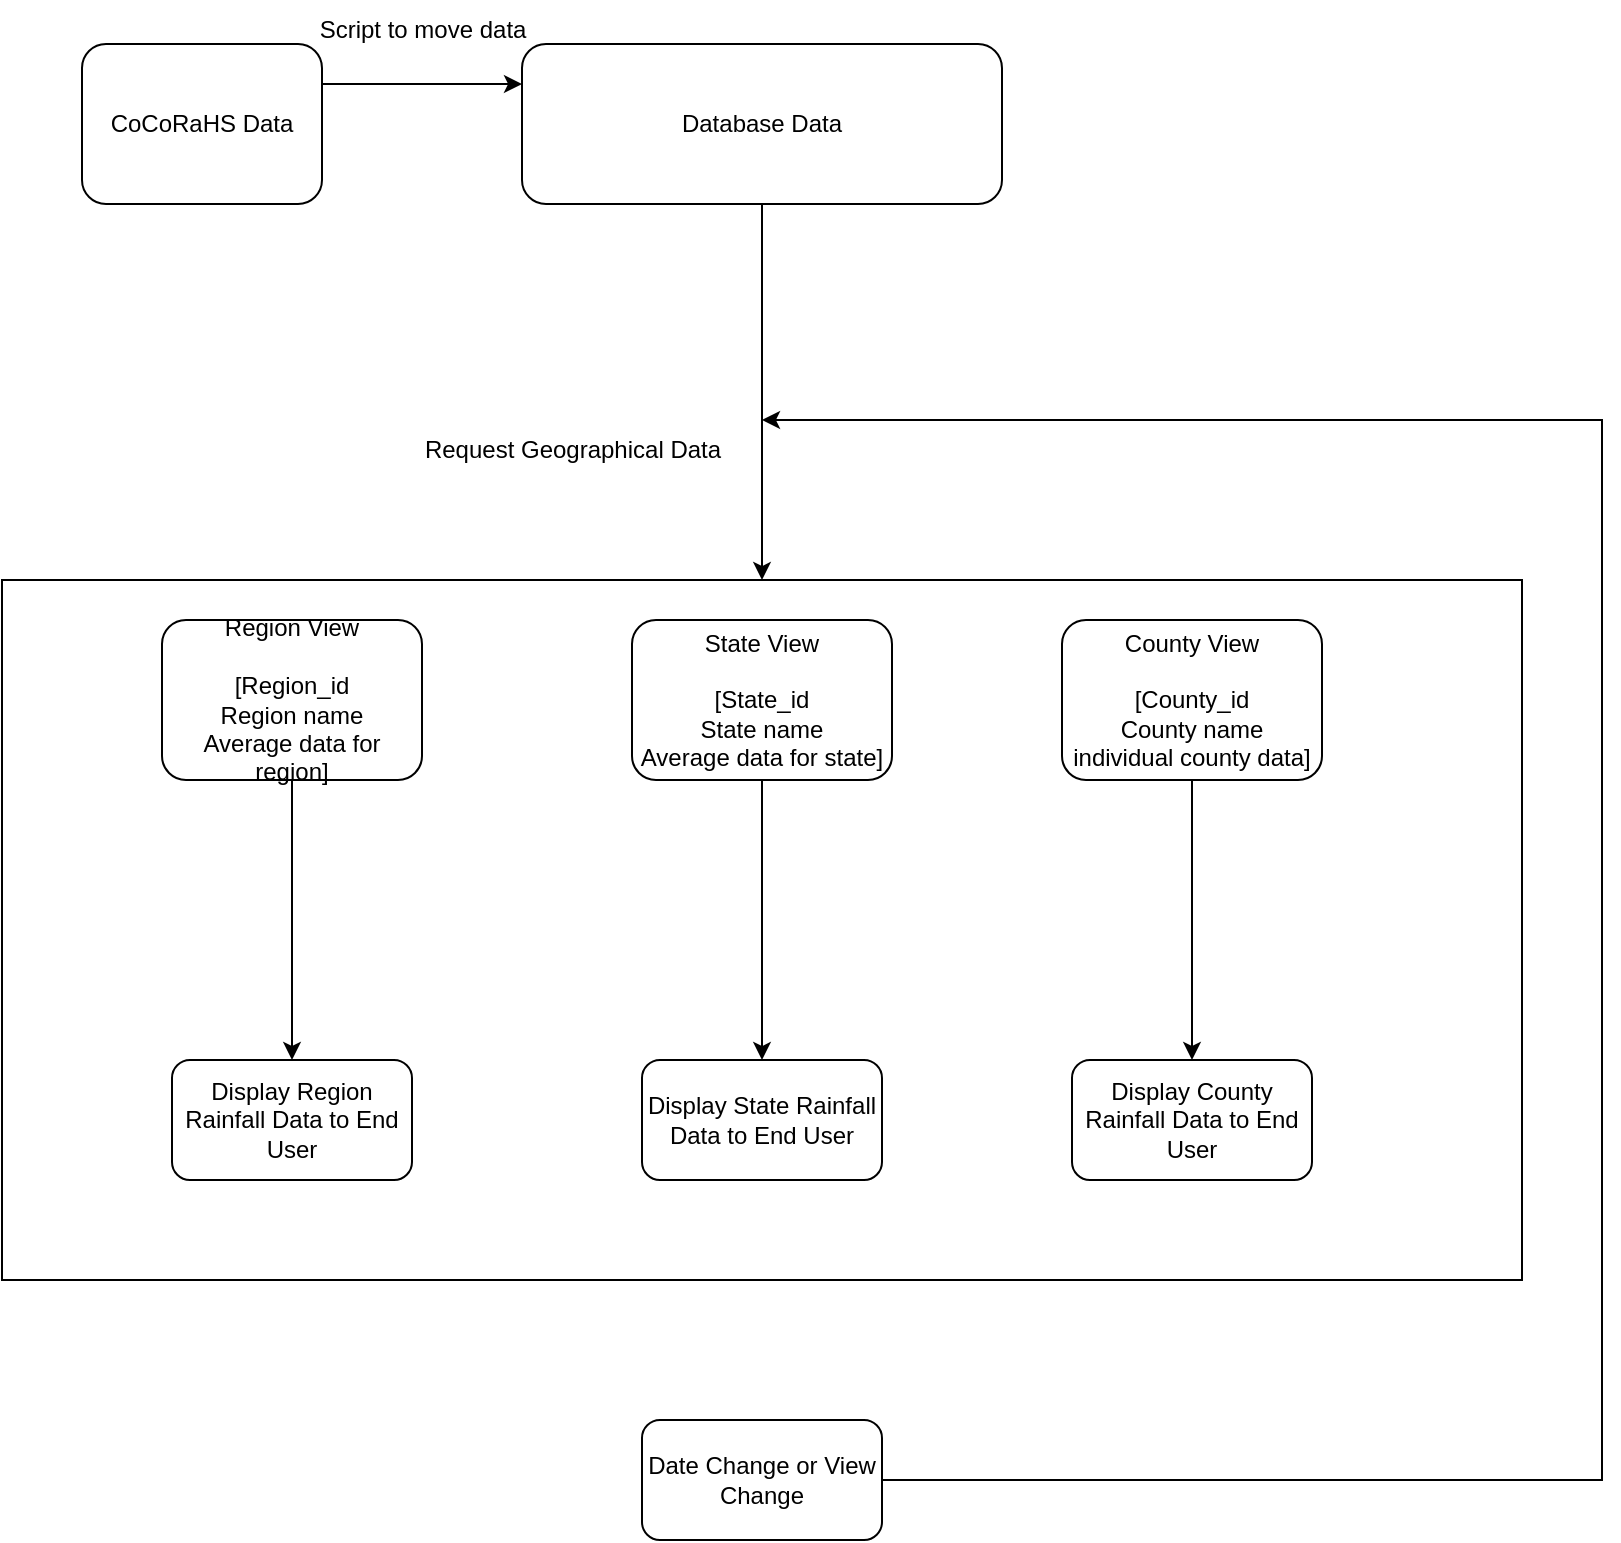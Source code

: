 <mxfile version="24.7.17">
  <diagram name="Page-1" id="Eka1PPKyu_ZjgxXCbcUU">
    <mxGraphModel dx="2681" dy="1859" grid="1" gridSize="10" guides="1" tooltips="1" connect="1" arrows="1" fold="1" page="1" pageScale="1" pageWidth="850" pageHeight="1100" math="0" shadow="0">
      <root>
        <mxCell id="0" />
        <mxCell id="1" parent="0" />
        <mxCell id="fEmxXx-BURREVS9Ziwy8-1" value="Database Data" style="rounded=1;whiteSpace=wrap;html=1;" vertex="1" parent="1">
          <mxGeometry x="140" y="-48" width="240" height="80" as="geometry" />
        </mxCell>
        <mxCell id="fEmxXx-BURREVS9Ziwy8-2" value="CoCoRaHS Data" style="rounded=1;whiteSpace=wrap;html=1;" vertex="1" parent="1">
          <mxGeometry x="-80" y="-48" width="120" height="80" as="geometry" />
        </mxCell>
        <mxCell id="fEmxXx-BURREVS9Ziwy8-7" value="" style="edgeStyle=none;orthogonalLoop=1;jettySize=auto;html=1;rounded=0;entryX=0;entryY=0.25;entryDx=0;entryDy=0;exitX=1;exitY=0.25;exitDx=0;exitDy=0;" edge="1" parent="1" source="fEmxXx-BURREVS9Ziwy8-2" target="fEmxXx-BURREVS9Ziwy8-1">
          <mxGeometry width="100" relative="1" as="geometry">
            <mxPoint x="10" y="-8" as="sourcePoint" />
            <mxPoint x="110" y="-8" as="targetPoint" />
            <Array as="points" />
          </mxGeometry>
        </mxCell>
        <mxCell id="fEmxXx-BURREVS9Ziwy8-8" value="Script to move data" style="text;html=1;align=center;verticalAlign=middle;resizable=0;points=[];autosize=1;strokeColor=none;fillColor=none;" vertex="1" parent="1">
          <mxGeometry x="30" y="-70" width="120" height="30" as="geometry" />
        </mxCell>
        <mxCell id="fEmxXx-BURREVS9Ziwy8-10" value="Request Geographical Data" style="text;html=1;align=center;verticalAlign=middle;resizable=0;points=[];autosize=1;strokeColor=none;fillColor=none;rotation=0;" vertex="1" parent="1">
          <mxGeometry x="80" y="140" width="170" height="30" as="geometry" />
        </mxCell>
        <mxCell id="fEmxXx-BURREVS9Ziwy8-22" value="Date Change or View Change" style="rounded=1;whiteSpace=wrap;html=1;" vertex="1" parent="1">
          <mxGeometry x="200" y="640" width="120" height="60" as="geometry" />
        </mxCell>
        <mxCell id="fEmxXx-BURREVS9Ziwy8-23" value="" style="edgeStyle=none;orthogonalLoop=1;jettySize=auto;html=1;rounded=0;exitX=1;exitY=0.5;exitDx=0;exitDy=0;" edge="1" parent="1" source="fEmxXx-BURREVS9Ziwy8-22">
          <mxGeometry width="100" relative="1" as="geometry">
            <mxPoint x="470" y="610" as="sourcePoint" />
            <mxPoint x="260" y="140" as="targetPoint" />
            <Array as="points">
              <mxPoint x="680" y="670" />
              <mxPoint x="680" y="140" />
            </Array>
          </mxGeometry>
        </mxCell>
        <mxCell id="fEmxXx-BURREVS9Ziwy8-24" value="" style="rounded=0;whiteSpace=wrap;html=1;" vertex="1" parent="1">
          <mxGeometry x="-120" y="220" width="760" height="350" as="geometry" />
        </mxCell>
        <mxCell id="fEmxXx-BURREVS9Ziwy8-26" value="Region View&lt;div&gt;&lt;br&gt;&lt;/div&gt;&lt;div&gt;[Region_id&lt;/div&gt;&lt;div&gt;Region name&lt;/div&gt;&lt;div&gt;&lt;span style=&quot;background-color: initial;&quot;&gt;Average data for region]&lt;/span&gt;&lt;/div&gt;" style="rounded=1;whiteSpace=wrap;html=1;" vertex="1" parent="1">
          <mxGeometry x="-40" y="240" width="130" height="80" as="geometry" />
        </mxCell>
        <mxCell id="fEmxXx-BURREVS9Ziwy8-27" value="State View&lt;div&gt;&lt;br&gt;&lt;/div&gt;&lt;div&gt;[State_id&lt;/div&gt;&lt;div&gt;State name&lt;/div&gt;&lt;div&gt;Average data for state]&lt;/div&gt;" style="rounded=1;whiteSpace=wrap;html=1;" vertex="1" parent="1">
          <mxGeometry x="195" y="240" width="130" height="80" as="geometry" />
        </mxCell>
        <mxCell id="fEmxXx-BURREVS9Ziwy8-28" value="County View&lt;div&gt;&lt;br&gt;&lt;/div&gt;&lt;div&gt;[County_id&lt;/div&gt;&lt;div&gt;County name&lt;/div&gt;&lt;div&gt;individual county data]&lt;/div&gt;" style="rounded=1;whiteSpace=wrap;html=1;" vertex="1" parent="1">
          <mxGeometry x="410" y="240" width="130" height="80" as="geometry" />
        </mxCell>
        <mxCell id="fEmxXx-BURREVS9Ziwy8-29" value="Display Region Rainfall Data to End User" style="rounded=1;whiteSpace=wrap;html=1;" vertex="1" parent="1">
          <mxGeometry x="-35" y="460" width="120" height="60" as="geometry" />
        </mxCell>
        <mxCell id="fEmxXx-BURREVS9Ziwy8-30" value="" style="edgeStyle=none;orthogonalLoop=1;jettySize=auto;html=1;rounded=0;exitX=0.5;exitY=1;exitDx=0;exitDy=0;entryX=0.5;entryY=0;entryDx=0;entryDy=0;" edge="1" parent="1" source="fEmxXx-BURREVS9Ziwy8-26" target="fEmxXx-BURREVS9Ziwy8-29">
          <mxGeometry width="100" relative="1" as="geometry">
            <mxPoint x="-10" y="360" as="sourcePoint" />
            <mxPoint x="30" y="430" as="targetPoint" />
            <Array as="points" />
          </mxGeometry>
        </mxCell>
        <mxCell id="fEmxXx-BURREVS9Ziwy8-31" value="" style="edgeStyle=none;orthogonalLoop=1;jettySize=auto;html=1;rounded=0;exitX=0.5;exitY=1;exitDx=0;exitDy=0;entryX=0.5;entryY=0;entryDx=0;entryDy=0;" edge="1" parent="1" source="fEmxXx-BURREVS9Ziwy8-27" target="fEmxXx-BURREVS9Ziwy8-33">
          <mxGeometry width="100" relative="1" as="geometry">
            <mxPoint x="210" y="370" as="sourcePoint" />
            <mxPoint x="260" y="440" as="targetPoint" />
            <Array as="points" />
          </mxGeometry>
        </mxCell>
        <mxCell id="fEmxXx-BURREVS9Ziwy8-32" value="" style="edgeStyle=none;orthogonalLoop=1;jettySize=auto;html=1;rounded=0;exitX=0.5;exitY=1;exitDx=0;exitDy=0;exitPerimeter=0;entryX=0.5;entryY=0;entryDx=0;entryDy=0;" edge="1" parent="1" source="fEmxXx-BURREVS9Ziwy8-28" target="fEmxXx-BURREVS9Ziwy8-34">
          <mxGeometry width="100" relative="1" as="geometry">
            <mxPoint x="370" y="430" as="sourcePoint" />
            <mxPoint x="475" y="440" as="targetPoint" />
            <Array as="points" />
          </mxGeometry>
        </mxCell>
        <mxCell id="fEmxXx-BURREVS9Ziwy8-33" value="Display State Rainfall Data to End User" style="rounded=1;whiteSpace=wrap;html=1;" vertex="1" parent="1">
          <mxGeometry x="200" y="460" width="120" height="60" as="geometry" />
        </mxCell>
        <mxCell id="fEmxXx-BURREVS9Ziwy8-34" value="Display County Rainfall Data to End User" style="rounded=1;whiteSpace=wrap;html=1;" vertex="1" parent="1">
          <mxGeometry x="415" y="460" width="120" height="60" as="geometry" />
        </mxCell>
        <mxCell id="fEmxXx-BURREVS9Ziwy8-37" value="" style="edgeStyle=none;orthogonalLoop=1;jettySize=auto;html=1;rounded=0;exitX=0.5;exitY=1;exitDx=0;exitDy=0;" edge="1" parent="1" source="fEmxXx-BURREVS9Ziwy8-1">
          <mxGeometry width="100" relative="1" as="geometry">
            <mxPoint x="250" y="120" as="sourcePoint" />
            <mxPoint x="260" y="220" as="targetPoint" />
            <Array as="points" />
          </mxGeometry>
        </mxCell>
      </root>
    </mxGraphModel>
  </diagram>
</mxfile>
